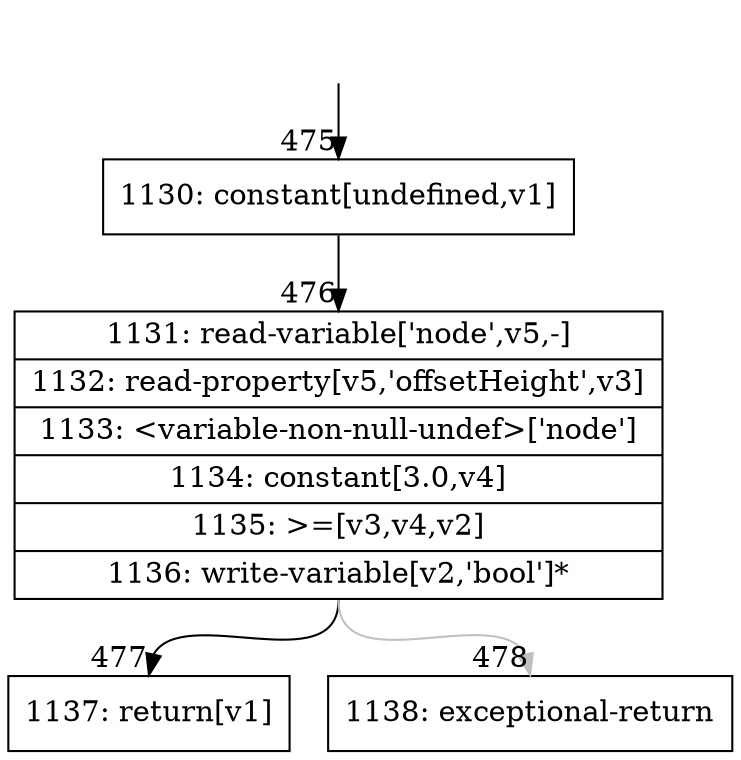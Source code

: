 digraph {
rankdir="TD"
BB_entry53[shape=none,label=""];
BB_entry53 -> BB475 [tailport=s, headport=n, headlabel="    475"]
BB475 [shape=record label="{1130: constant[undefined,v1]}" ] 
BB475 -> BB476 [tailport=s, headport=n, headlabel="      476"]
BB476 [shape=record label="{1131: read-variable['node',v5,-]|1132: read-property[v5,'offsetHeight',v3]|1133: \<variable-non-null-undef\>['node']|1134: constant[3.0,v4]|1135: \>=[v3,v4,v2]|1136: write-variable[v2,'bool']*}" ] 
BB476 -> BB477 [tailport=s, headport=n, headlabel="      477"]
BB476 -> BB478 [tailport=s, headport=n, color=gray, headlabel="      478"]
BB477 [shape=record label="{1137: return[v1]}" ] 
BB478 [shape=record label="{1138: exceptional-return}" ] 
//#$~ 446
}
